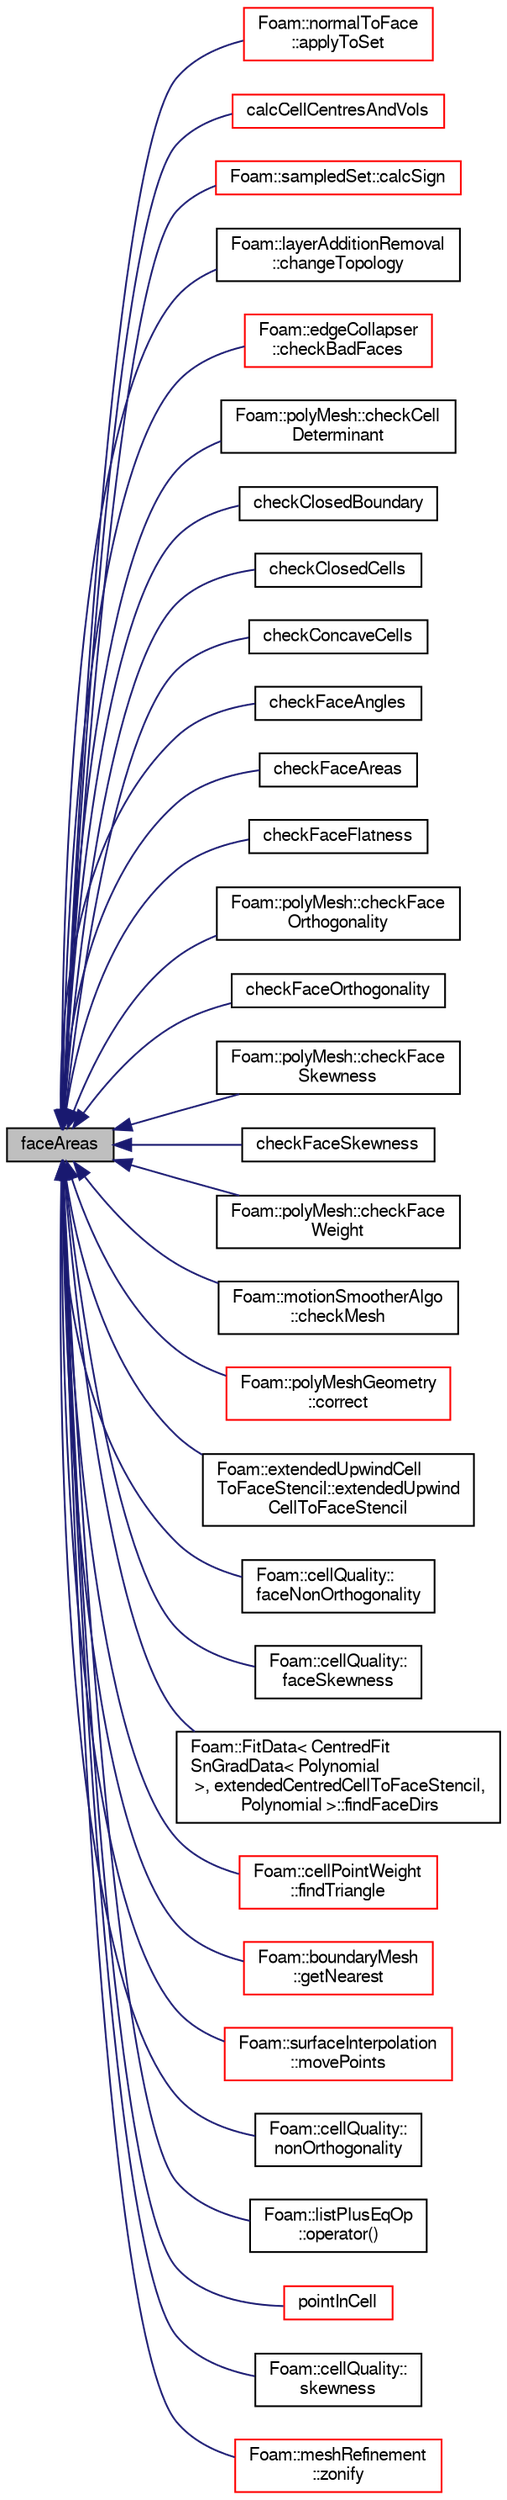 digraph "faceAreas"
{
  bgcolor="transparent";
  edge [fontname="FreeSans",fontsize="10",labelfontname="FreeSans",labelfontsize="10"];
  node [fontname="FreeSans",fontsize="10",shape=record];
  rankdir="LR";
  Node41642 [label="faceAreas",height=0.2,width=0.4,color="black", fillcolor="grey75", style="filled", fontcolor="black"];
  Node41642 -> Node41643 [dir="back",color="midnightblue",fontsize="10",style="solid",fontname="FreeSans"];
  Node41643 [label="Foam::normalToFace\l::applyToSet",height=0.2,width=0.4,color="red",URL="$a25362.html#a2d6074569c50892cef0d0f02422c89d1"];
  Node41642 -> Node41646 [dir="back",color="midnightblue",fontsize="10",style="solid",fontname="FreeSans"];
  Node41646 [label="calcCellCentresAndVols",height=0.2,width=0.4,color="red",URL="$a27530.html#a94b718690e507f1997a6e4e9a2c6dce2",tooltip="Calculate cell centres and volumes. "];
  Node41642 -> Node41847 [dir="back",color="midnightblue",fontsize="10",style="solid",fontname="FreeSans"];
  Node41847 [label="Foam::sampledSet::calcSign",height=0.2,width=0.4,color="red",URL="$a29314.html#a54d71fd819d337aad76e0a501ad35d41",tooltip="Calculates inproduct of face normal and vector sample-face centre. "];
  Node41642 -> Node43868 [dir="back",color="midnightblue",fontsize="10",style="solid",fontname="FreeSans"];
  Node43868 [label="Foam::layerAdditionRemoval\l::changeTopology",height=0.2,width=0.4,color="black",URL="$a21462.html#a837dedbb253fe1b4140e2fc1112e95e9",tooltip="Check for topology change. "];
  Node41642 -> Node42531 [dir="back",color="midnightblue",fontsize="10",style="solid",fontname="FreeSans"];
  Node42531 [label="Foam::edgeCollapser\l::checkBadFaces",height=0.2,width=0.4,color="red",URL="$a21642.html#ac8799ef831797562ced3caff8ced610c",tooltip="Calls motionSmoother::checkMesh and returns a set of bad faces. "];
  Node41642 -> Node43890 [dir="back",color="midnightblue",fontsize="10",style="solid",fontname="FreeSans"];
  Node43890 [label="Foam::polyMesh::checkCell\lDeterminant",height=0.2,width=0.4,color="black",URL="$a27410.html#ae15a6a47816b52f5dffd88e192dacce8"];
  Node41642 -> Node42231 [dir="back",color="midnightblue",fontsize="10",style="solid",fontname="FreeSans"];
  Node42231 [label="checkClosedBoundary",height=0.2,width=0.4,color="black",URL="$a27530.html#a850b6993a92e7b6ce56ae74e7b4bb6d1",tooltip="Check boundary for closedness. "];
  Node41642 -> Node42236 [dir="back",color="midnightblue",fontsize="10",style="solid",fontname="FreeSans"];
  Node42236 [label="checkClosedCells",height=0.2,width=0.4,color="black",URL="$a27530.html#a252d4b735dea7d74735e8f61519aceae",tooltip="Check cells for closedness. "];
  Node41642 -> Node42219 [dir="back",color="midnightblue",fontsize="10",style="solid",fontname="FreeSans"];
  Node42219 [label="checkConcaveCells",height=0.2,width=0.4,color="black",URL="$a27530.html#a70045142d2c778536dbaf0f8a88d6932",tooltip="Check for concave cells by the planes of faces. "];
  Node41642 -> Node42222 [dir="back",color="midnightblue",fontsize="10",style="solid",fontname="FreeSans"];
  Node42222 [label="checkFaceAngles",height=0.2,width=0.4,color="black",URL="$a27530.html#a5eb52d4fb7adcdece9253529675fe12a",tooltip="Check face angles. "];
  Node41642 -> Node42237 [dir="back",color="midnightblue",fontsize="10",style="solid",fontname="FreeSans"];
  Node42237 [label="checkFaceAreas",height=0.2,width=0.4,color="black",URL="$a27530.html#abaab1cc118b7d771622583c4737836a8",tooltip="Check for negative face areas. "];
  Node41642 -> Node42528 [dir="back",color="midnightblue",fontsize="10",style="solid",fontname="FreeSans"];
  Node42528 [label="checkFaceFlatness",height=0.2,width=0.4,color="black",URL="$a27530.html#ae1b82606a0fe9e06505fe3bcf128df52",tooltip="Check face warpage: decompose face and check ratio between. "];
  Node41642 -> Node41664 [dir="back",color="midnightblue",fontsize="10",style="solid",fontname="FreeSans"];
  Node41664 [label="Foam::polyMesh::checkFace\lOrthogonality",height=0.2,width=0.4,color="black",URL="$a27410.html#aa131c27fbe21241d9e51f4bf2bdfebe9",tooltip="Check non-orthogonality. "];
  Node41642 -> Node41665 [dir="back",color="midnightblue",fontsize="10",style="solid",fontname="FreeSans"];
  Node41665 [label="checkFaceOrthogonality",height=0.2,width=0.4,color="black",URL="$a27530.html#aa131c27fbe21241d9e51f4bf2bdfebe9",tooltip="Check for non-orthogonality. "];
  Node41642 -> Node41667 [dir="back",color="midnightblue",fontsize="10",style="solid",fontname="FreeSans"];
  Node41667 [label="Foam::polyMesh::checkFace\lSkewness",height=0.2,width=0.4,color="black",URL="$a27410.html#ab90cec5f53ff443ee18cfcdff822788b",tooltip="Check face skewness. "];
  Node41642 -> Node41668 [dir="back",color="midnightblue",fontsize="10",style="solid",fontname="FreeSans"];
  Node41668 [label="checkFaceSkewness",height=0.2,width=0.4,color="black",URL="$a27530.html#ab90cec5f53ff443ee18cfcdff822788b",tooltip="Check face skewness. "];
  Node41642 -> Node41866 [dir="back",color="midnightblue",fontsize="10",style="solid",fontname="FreeSans"];
  Node41866 [label="Foam::polyMesh::checkFace\lWeight",height=0.2,width=0.4,color="black",URL="$a27410.html#a0432675ad2603cac64bd6042016695fc",tooltip="Check for face weights. "];
  Node41642 -> Node41867 [dir="back",color="midnightblue",fontsize="10",style="solid",fontname="FreeSans"];
  Node41867 [label="Foam::motionSmootherAlgo\l::checkMesh",height=0.2,width=0.4,color="black",URL="$a21550.html#a078476cf74c48ec612d310bebc06f0f0",tooltip="Check (subset of mesh including baffles) with mesh settings. "];
  Node41642 -> Node41876 [dir="back",color="midnightblue",fontsize="10",style="solid",fontname="FreeSans"];
  Node41876 [label="Foam::polyMeshGeometry\l::correct",height=0.2,width=0.4,color="red",URL="$a21562.html#a3ae44b28050c3aa494c1d8e18cf618c1",tooltip="Take over properties from mesh. "];
  Node41642 -> Node43891 [dir="back",color="midnightblue",fontsize="10",style="solid",fontname="FreeSans"];
  Node43891 [label="Foam::extendedUpwindCell\lToFaceStencil::extendedUpwind\lCellToFaceStencil",height=0.2,width=0.4,color="black",URL="$a22678.html#ad67ed491462f15bb971c7700bfa99a5f",tooltip="Construct from mesh and uncompacted centred face stencil. "];
  Node41642 -> Node41890 [dir="back",color="midnightblue",fontsize="10",style="solid",fontname="FreeSans"];
  Node41890 [label="Foam::cellQuality::\lfaceNonOrthogonality",height=0.2,width=0.4,color="black",URL="$a24982.html#a5cfba1efd6f55f84ad986bd3da1f9ac7",tooltip="Return face non-orthogonality. "];
  Node41642 -> Node41891 [dir="back",color="midnightblue",fontsize="10",style="solid",fontname="FreeSans"];
  Node41891 [label="Foam::cellQuality::\lfaceSkewness",height=0.2,width=0.4,color="black",URL="$a24982.html#a391a762bc8e2c3ef9bfb0b806be9e034",tooltip="Return face skewness. "];
  Node41642 -> Node43892 [dir="back",color="midnightblue",fontsize="10",style="solid",fontname="FreeSans"];
  Node43892 [label="Foam::FitData\< CentredFit\lSnGradData\< Polynomial\l \>, extendedCentredCellToFaceStencil,\l Polynomial \>::findFaceDirs",height=0.2,width=0.4,color="black",URL="$a23170.html#afea6c3ae5bba0eddf3f321b3c56ecfba",tooltip="Find the normal direction (i) and j and k directions for face faci. "];
  Node41642 -> Node43893 [dir="back",color="midnightblue",fontsize="10",style="solid",fontname="FreeSans"];
  Node43893 [label="Foam::cellPointWeight\l::findTriangle",height=0.2,width=0.4,color="red",URL="$a22922.html#a58a370be784ce48f88d340ab2ab15ac8"];
  Node41642 -> Node43549 [dir="back",color="midnightblue",fontsize="10",style="solid",fontname="FreeSans"];
  Node43549 [label="Foam::boundaryMesh\l::getNearest",height=0.2,width=0.4,color="red",URL="$a21430.html#a7cfb30aa0fa4868d8a08ec928d0c1315",tooltip="Get bMesh index of nearest face for every boundary face in. "];
  Node41642 -> Node41902 [dir="back",color="midnightblue",fontsize="10",style="solid",fontname="FreeSans"];
  Node41902 [label="Foam::surfaceInterpolation\l::movePoints",height=0.2,width=0.4,color="red",URL="$a23274.html#a049fe0a86e2c86b4c0bb5fe02583bea4",tooltip="Do what is neccessary if the mesh has moved. "];
  Node41642 -> Node43806 [dir="back",color="midnightblue",fontsize="10",style="solid",fontname="FreeSans"];
  Node43806 [label="Foam::cellQuality::\lnonOrthogonality",height=0.2,width=0.4,color="black",URL="$a24982.html#a08dfbd0c6f94b87d04ae6ef30275bae5",tooltip="Return cell non-orthogonality. "];
  Node41642 -> Node43894 [dir="back",color="midnightblue",fontsize="10",style="solid",fontname="FreeSans"];
  Node43894 [label="Foam::listPlusEqOp\l::operator()",height=0.2,width=0.4,color="black",URL="$a24626.html#a2bca5855a51bffee2f0fe2aacc4aba10"];
  Node41642 -> Node43895 [dir="back",color="midnightblue",fontsize="10",style="solid",fontname="FreeSans"];
  Node43895 [label="pointInCell",height=0.2,width=0.4,color="red",URL="$a27530.html#a29fbce18236dc6a8fd65dcf5f6c82c38",tooltip="Return true if the point is in the cell. "];
  Node41642 -> Node43813 [dir="back",color="midnightblue",fontsize="10",style="solid",fontname="FreeSans"];
  Node43813 [label="Foam::cellQuality::\lskewness",height=0.2,width=0.4,color="black",URL="$a24982.html#a0dfcaa7beeed665c25ad726216818b0f",tooltip="Return cell skewness. "];
  Node41642 -> Node41916 [dir="back",color="midnightblue",fontsize="10",style="solid",fontname="FreeSans"];
  Node41916 [label="Foam::meshRefinement\l::zonify",height=0.2,width=0.4,color="red",URL="$a24662.html#a90cf965dfe02eb20f11a4a8c6035747f",tooltip="Put faces/cells into zones according to surface specification. "];
}
